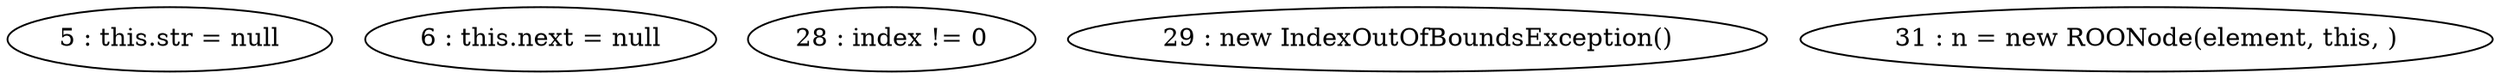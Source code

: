 digraph G {
"5 : this.str = null"
"6 : this.next = null"
"28 : index != 0"
"29 : new IndexOutOfBoundsException()"
"31 : n = new ROONode(element, this, )"
}